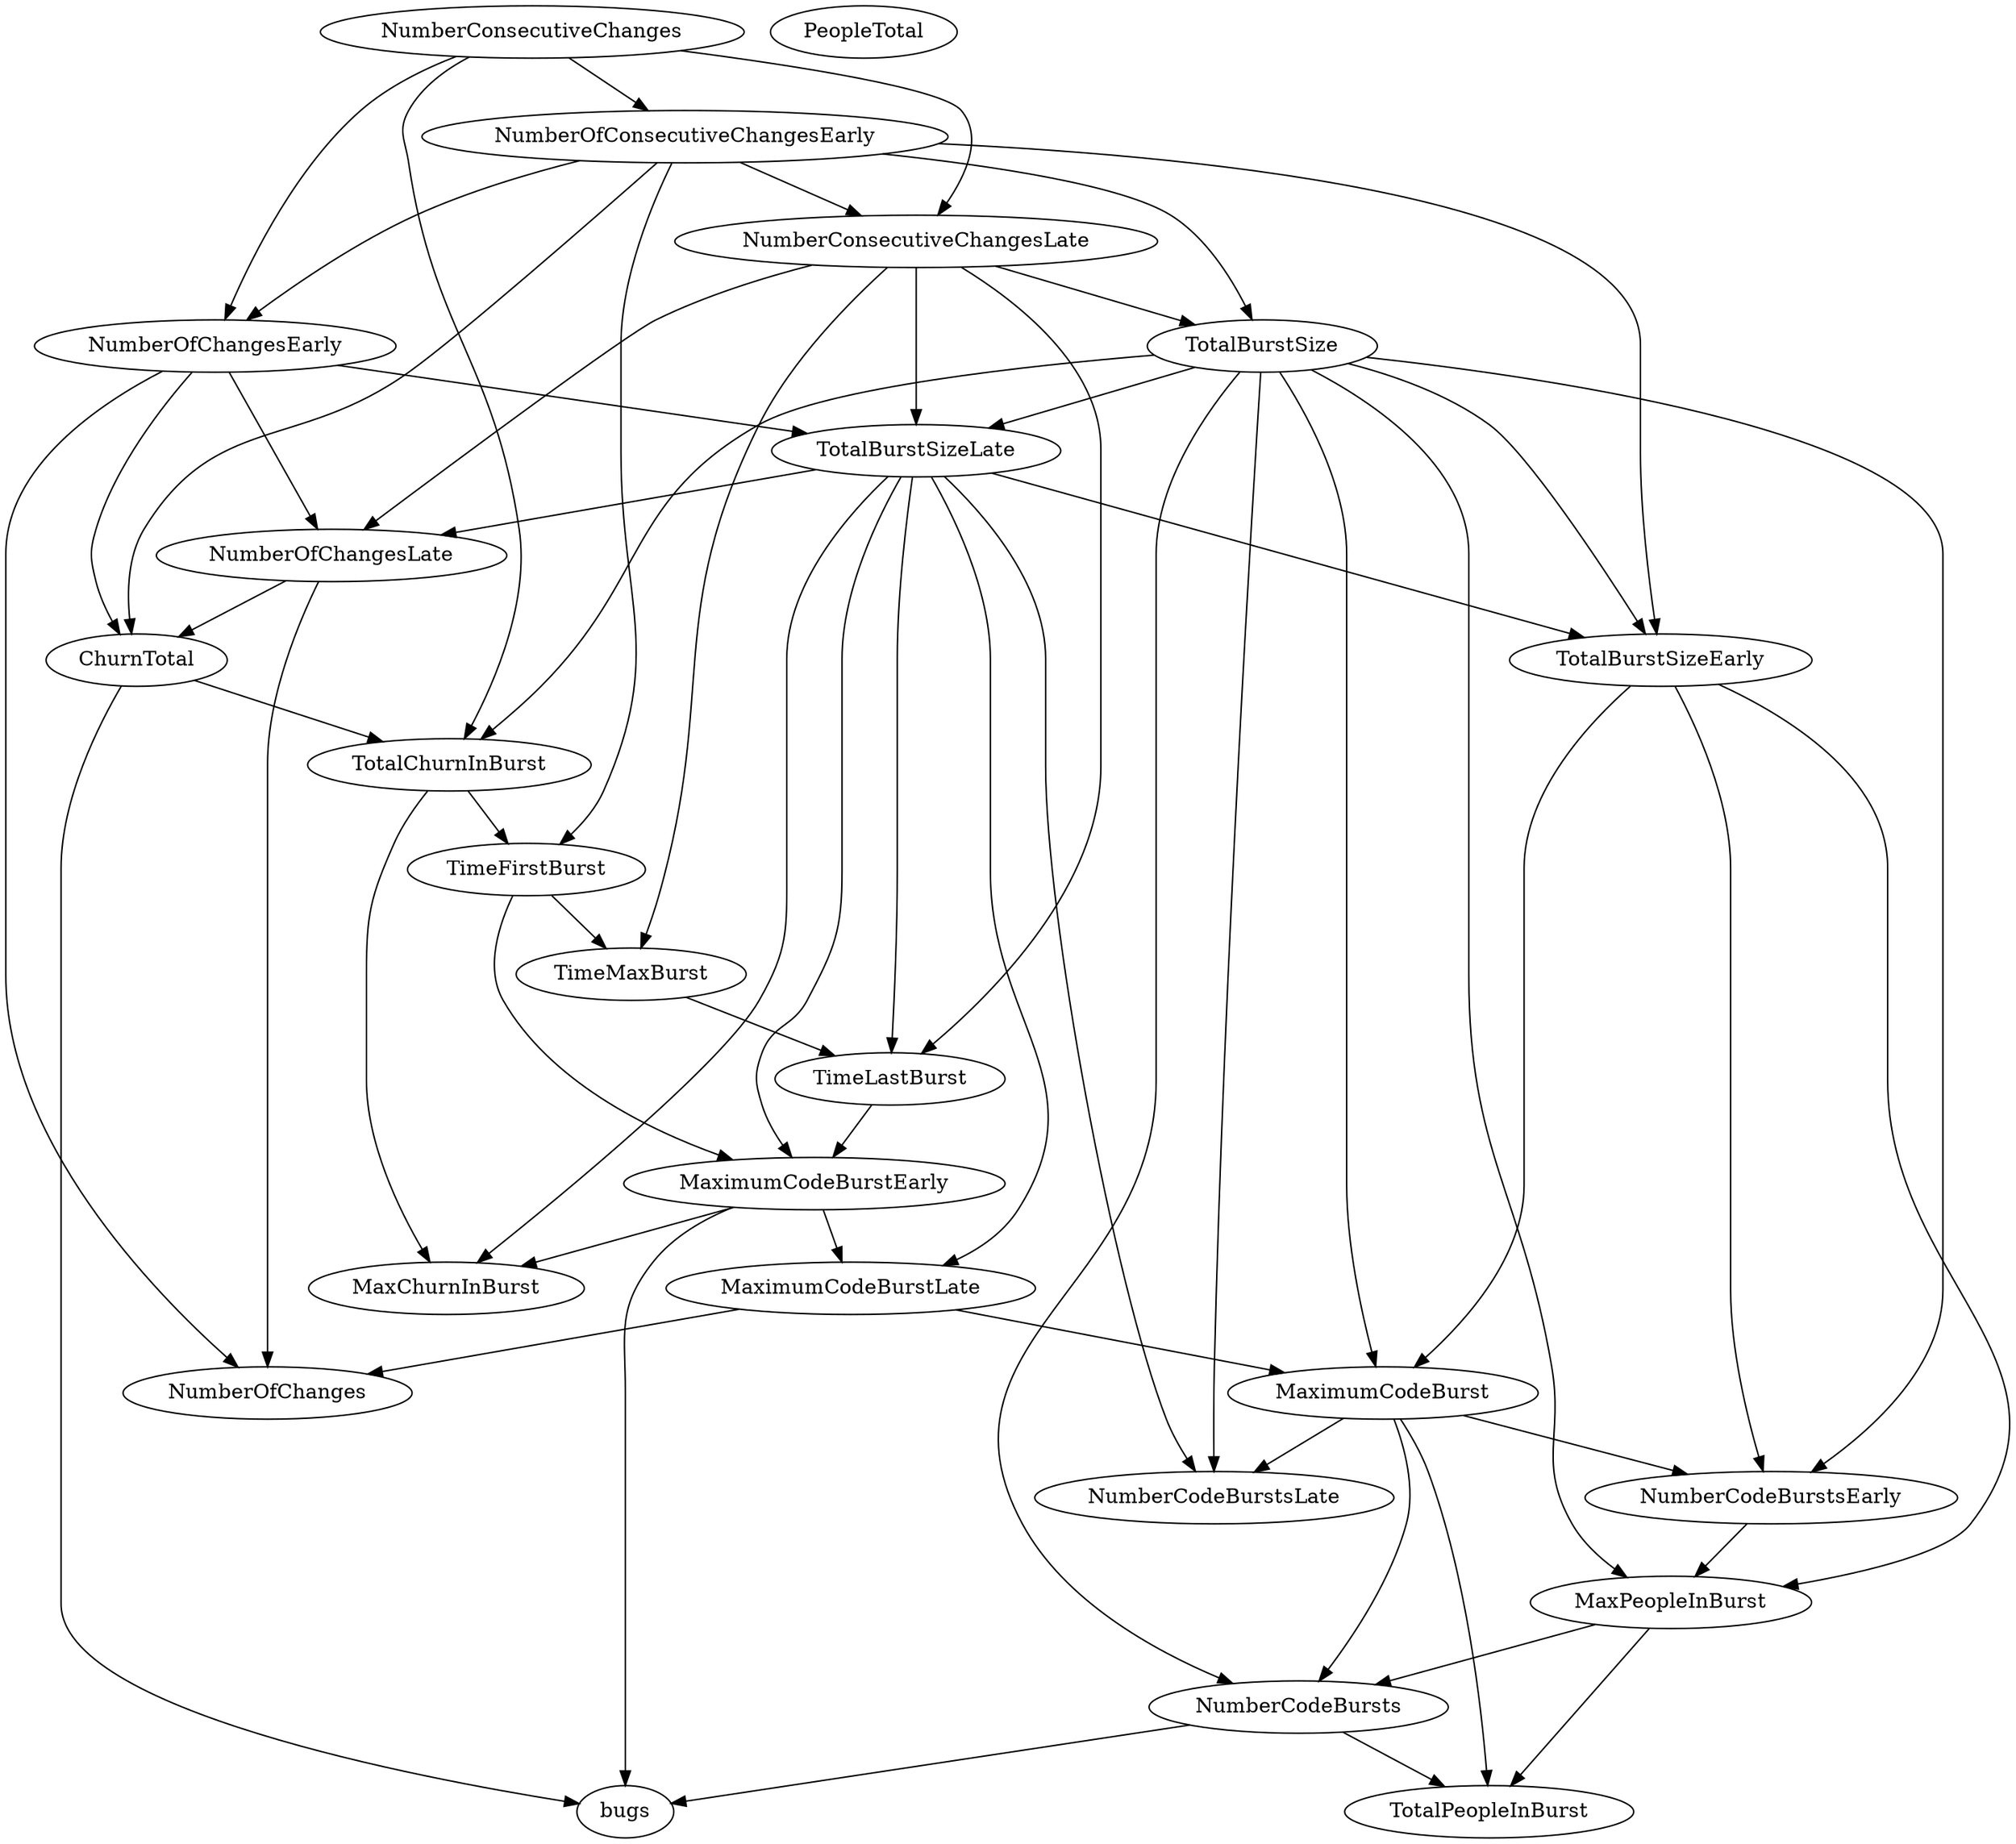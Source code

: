 digraph {
   TotalPeopleInBurst;
   MaximumCodeBurstLate;
   NumberOfChanges;
   MaxPeopleInBurst;
   TotalBurstSizeLate;
   NumberCodeBurstsLate;
   NumberOfChangesLate;
   NumberOfChangesEarly;
   MaxChurnInBurst;
   MaximumCodeBurstEarly;
   NumberCodeBurstsEarly;
   TimeFirstBurst;
   TotalChurnInBurst;
   ChurnTotal;
   MaximumCodeBurst;
   NumberOfConsecutiveChangesEarly;
   NumberConsecutiveChangesLate;
   TotalBurstSizeEarly;
   TotalBurstSize;
   TimeMaxBurst;
   NumberConsecutiveChanges;
   TimeLastBurst;
   NumberCodeBursts;
   PeopleTotal;
   bugs;
   MaximumCodeBurstLate -> NumberOfChanges;
   MaximumCodeBurstLate -> MaximumCodeBurst;
   MaxPeopleInBurst -> TotalPeopleInBurst;
   MaxPeopleInBurst -> NumberCodeBursts;
   TotalBurstSizeLate -> MaximumCodeBurstLate;
   TotalBurstSizeLate -> NumberCodeBurstsLate;
   TotalBurstSizeLate -> NumberOfChangesLate;
   TotalBurstSizeLate -> MaxChurnInBurst;
   TotalBurstSizeLate -> MaximumCodeBurstEarly;
   TotalBurstSizeLate -> TotalBurstSizeEarly;
   TotalBurstSizeLate -> TimeLastBurst;
   NumberOfChangesLate -> NumberOfChanges;
   NumberOfChangesLate -> ChurnTotal;
   NumberOfChangesEarly -> NumberOfChanges;
   NumberOfChangesEarly -> TotalBurstSizeLate;
   NumberOfChangesEarly -> NumberOfChangesLate;
   NumberOfChangesEarly -> ChurnTotal;
   MaximumCodeBurstEarly -> MaximumCodeBurstLate;
   MaximumCodeBurstEarly -> MaxChurnInBurst;
   MaximumCodeBurstEarly -> bugs;
   NumberCodeBurstsEarly -> MaxPeopleInBurst;
   TimeFirstBurst -> MaximumCodeBurstEarly;
   TimeFirstBurst -> TimeMaxBurst;
   TotalChurnInBurst -> MaxChurnInBurst;
   TotalChurnInBurst -> TimeFirstBurst;
   ChurnTotal -> TotalChurnInBurst;
   ChurnTotal -> bugs;
   MaximumCodeBurst -> TotalPeopleInBurst;
   MaximumCodeBurst -> NumberCodeBurstsLate;
   MaximumCodeBurst -> NumberCodeBurstsEarly;
   MaximumCodeBurst -> NumberCodeBursts;
   NumberOfConsecutiveChangesEarly -> NumberOfChangesEarly;
   NumberOfConsecutiveChangesEarly -> TimeFirstBurst;
   NumberOfConsecutiveChangesEarly -> ChurnTotal;
   NumberOfConsecutiveChangesEarly -> NumberConsecutiveChangesLate;
   NumberOfConsecutiveChangesEarly -> TotalBurstSizeEarly;
   NumberOfConsecutiveChangesEarly -> TotalBurstSize;
   NumberConsecutiveChangesLate -> TotalBurstSizeLate;
   NumberConsecutiveChangesLate -> NumberOfChangesLate;
   NumberConsecutiveChangesLate -> TotalBurstSize;
   NumberConsecutiveChangesLate -> TimeMaxBurst;
   NumberConsecutiveChangesLate -> TimeLastBurst;
   TotalBurstSizeEarly -> MaxPeopleInBurst;
   TotalBurstSizeEarly -> NumberCodeBurstsEarly;
   TotalBurstSizeEarly -> MaximumCodeBurst;
   TotalBurstSize -> MaxPeopleInBurst;
   TotalBurstSize -> TotalBurstSizeLate;
   TotalBurstSize -> NumberCodeBurstsLate;
   TotalBurstSize -> NumberCodeBurstsEarly;
   TotalBurstSize -> TotalChurnInBurst;
   TotalBurstSize -> MaximumCodeBurst;
   TotalBurstSize -> TotalBurstSizeEarly;
   TotalBurstSize -> NumberCodeBursts;
   TimeMaxBurst -> TimeLastBurst;
   NumberConsecutiveChanges -> NumberOfChangesEarly;
   NumberConsecutiveChanges -> TotalChurnInBurst;
   NumberConsecutiveChanges -> NumberOfConsecutiveChangesEarly;
   NumberConsecutiveChanges -> NumberConsecutiveChangesLate;
   TimeLastBurst -> MaximumCodeBurstEarly;
   NumberCodeBursts -> TotalPeopleInBurst;
   NumberCodeBursts -> bugs;
}
